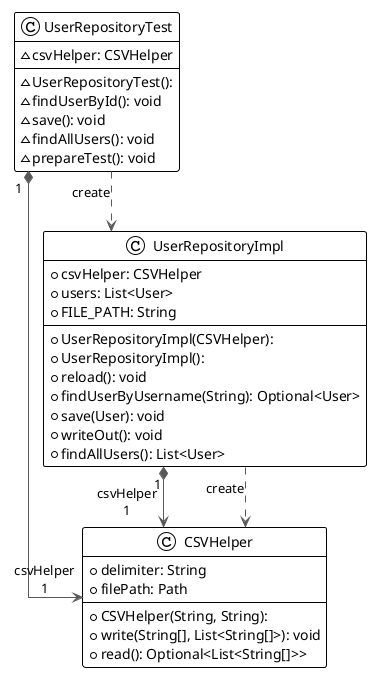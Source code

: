 @startuml

!theme plain
top to bottom direction
skinparam linetype ortho

class CSVHelper {
  + CSVHelper(String, String): 
  + delimiter: String
  + filePath: Path
  + write(String[], List<String[]>): void
  + read(): Optional<List<String[]>>
}
class UserRepositoryImpl {
  + UserRepositoryImpl(CSVHelper): 
  + UserRepositoryImpl(): 
  + csvHelper: CSVHelper
  + users: List<User>
  + FILE_PATH: String
  + reload(): void
  + findUserByUsername(String): Optional<User>
  + save(User): void
  + writeOut(): void
  + findAllUsers(): List<User>
}
class UserRepositoryTest {
  ~ UserRepositoryTest(): 
  ~ csvHelper: CSVHelper
  ~ findUserById(): void
  ~ save(): void
  ~ findAllUsers(): void
  ~ prepareTest(): void
}

UserRepositoryImpl "1" *-[#595959,plain]-> "csvHelper\n1" CSVHelper          
UserRepositoryImpl  -[#595959,dashed]->  CSVHelper          : "«create»"
UserRepositoryTest "1" *-[#595959,plain]-> "csvHelper\n1" CSVHelper          
UserRepositoryTest  -[#595959,dashed]->  UserRepositoryImpl : "«create»"
@enduml
